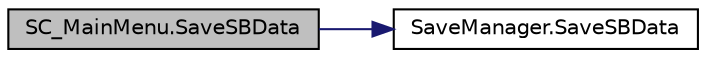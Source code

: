 digraph "SC_MainMenu.SaveSBData"
{
 // LATEX_PDF_SIZE
  edge [fontname="Helvetica",fontsize="10",labelfontname="Helvetica",labelfontsize="10"];
  node [fontname="Helvetica",fontsize="10",shape=record];
  rankdir="LR";
  Node1 [label="SC_MainMenu.SaveSBData",height=0.2,width=0.4,color="black", fillcolor="grey75", style="filled", fontcolor="black",tooltip=" "];
  Node1 -> Node2 [color="midnightblue",fontsize="10",style="solid",fontname="Helvetica"];
  Node2 [label="SaveManager.SaveSBData",height=0.2,width=0.4,color="black", fillcolor="white", style="filled",URL="$class_save_manager.html#a0d3dda4dbe1cfc3b1052cc6dd29db42a",tooltip="Save the data on the SIMbot to a file."];
}
